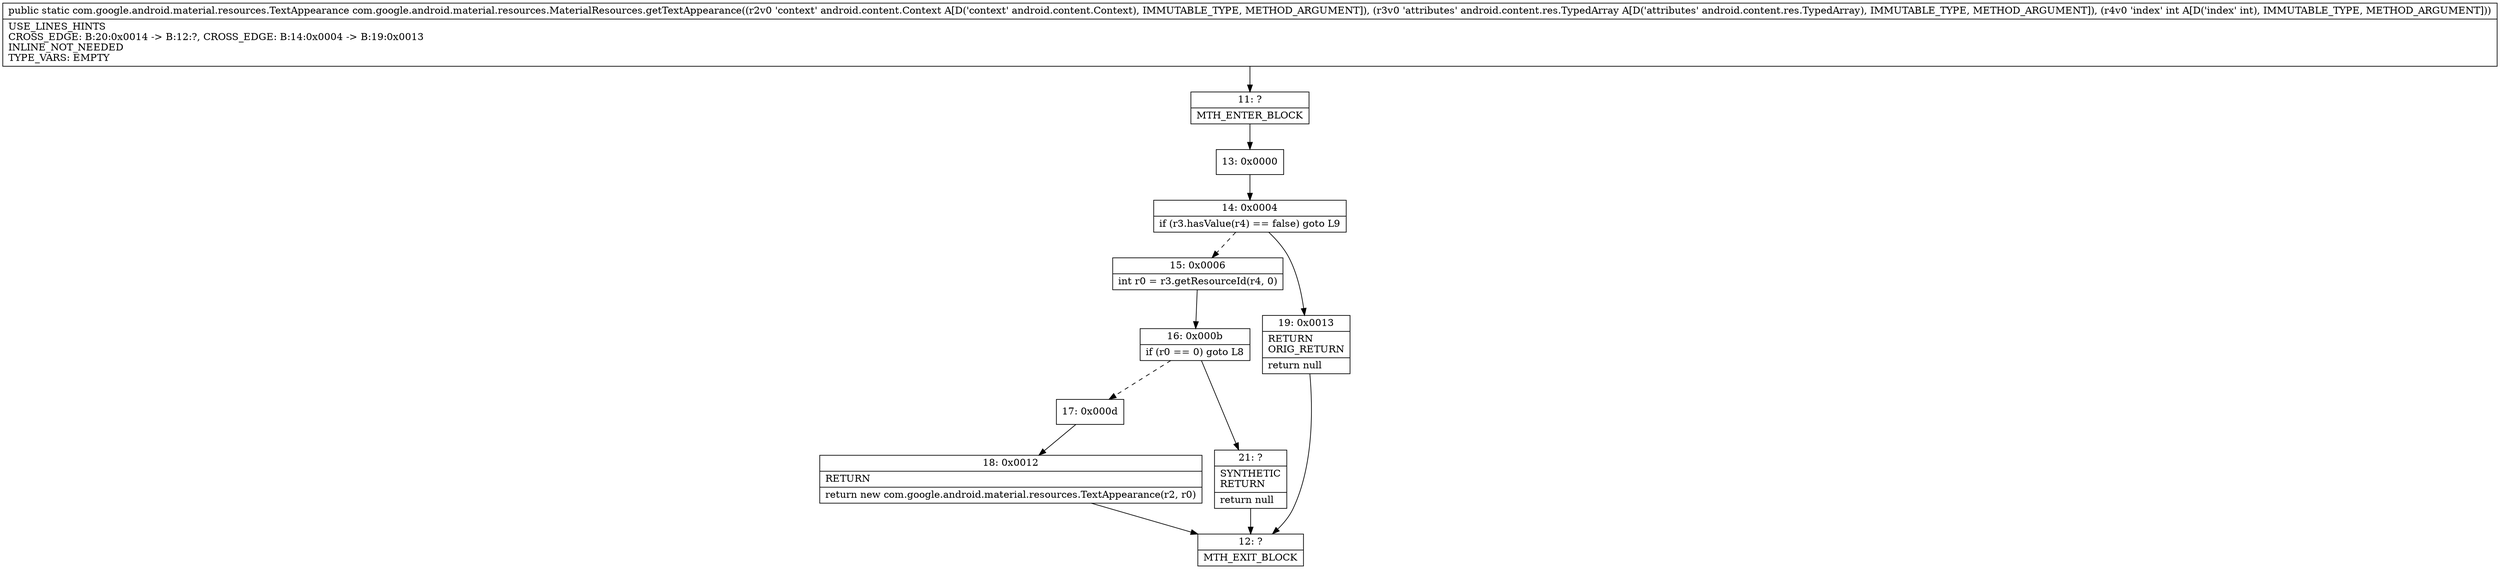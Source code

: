 digraph "CFG forcom.google.android.material.resources.MaterialResources.getTextAppearance(Landroid\/content\/Context;Landroid\/content\/res\/TypedArray;I)Lcom\/google\/android\/material\/resources\/TextAppearance;" {
Node_11 [shape=record,label="{11\:\ ?|MTH_ENTER_BLOCK\l}"];
Node_13 [shape=record,label="{13\:\ 0x0000}"];
Node_14 [shape=record,label="{14\:\ 0x0004|if (r3.hasValue(r4) == false) goto L9\l}"];
Node_15 [shape=record,label="{15\:\ 0x0006|int r0 = r3.getResourceId(r4, 0)\l}"];
Node_16 [shape=record,label="{16\:\ 0x000b|if (r0 == 0) goto L8\l}"];
Node_17 [shape=record,label="{17\:\ 0x000d}"];
Node_18 [shape=record,label="{18\:\ 0x0012|RETURN\l|return new com.google.android.material.resources.TextAppearance(r2, r0)\l}"];
Node_12 [shape=record,label="{12\:\ ?|MTH_EXIT_BLOCK\l}"];
Node_21 [shape=record,label="{21\:\ ?|SYNTHETIC\lRETURN\l|return null\l}"];
Node_19 [shape=record,label="{19\:\ 0x0013|RETURN\lORIG_RETURN\l|return null\l}"];
MethodNode[shape=record,label="{public static com.google.android.material.resources.TextAppearance com.google.android.material.resources.MaterialResources.getTextAppearance((r2v0 'context' android.content.Context A[D('context' android.content.Context), IMMUTABLE_TYPE, METHOD_ARGUMENT]), (r3v0 'attributes' android.content.res.TypedArray A[D('attributes' android.content.res.TypedArray), IMMUTABLE_TYPE, METHOD_ARGUMENT]), (r4v0 'index' int A[D('index' int), IMMUTABLE_TYPE, METHOD_ARGUMENT]))  | USE_LINES_HINTS\lCROSS_EDGE: B:20:0x0014 \-\> B:12:?, CROSS_EDGE: B:14:0x0004 \-\> B:19:0x0013\lINLINE_NOT_NEEDED\lTYPE_VARS: EMPTY\l}"];
MethodNode -> Node_11;Node_11 -> Node_13;
Node_13 -> Node_14;
Node_14 -> Node_15[style=dashed];
Node_14 -> Node_19;
Node_15 -> Node_16;
Node_16 -> Node_17[style=dashed];
Node_16 -> Node_21;
Node_17 -> Node_18;
Node_18 -> Node_12;
Node_21 -> Node_12;
Node_19 -> Node_12;
}

